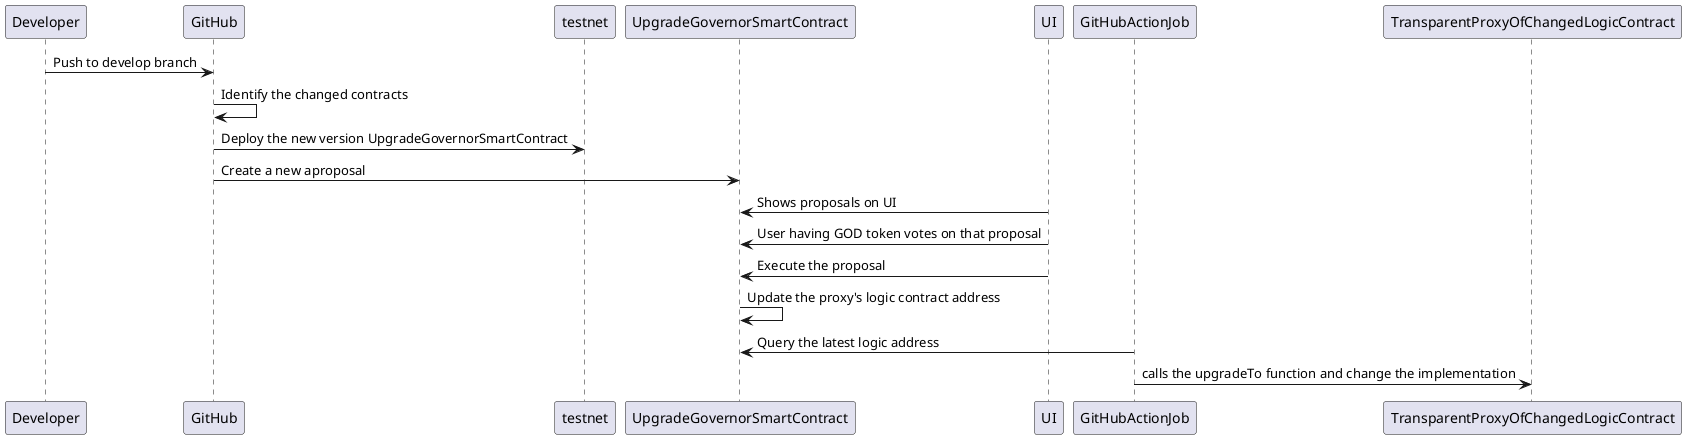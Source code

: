 @startuml UpgradeFlow
Developer->GitHub : Push to develop branch
GitHub->GitHub: Identify the changed contracts
GitHub->testnet: Deploy the new version UpgradeGovernorSmartContract
GitHub->UpgradeGovernorSmartContract: Create a new aproposal 
UI->UpgradeGovernorSmartContract: Shows proposals on UI
UI->UpgradeGovernorSmartContract: User having GOD token votes on that proposal
UI->UpgradeGovernorSmartContract: Execute the proposal  
UpgradeGovernorSmartContract-> UpgradeGovernorSmartContract: Update the proxy's logic contract address
GitHubActionJob->UpgradeGovernorSmartContract: Query the latest logic address
GitHubActionJob->TransparentProxyOfChangedLogicContract: calls the upgradeTo function and change the implementation
@enduml
